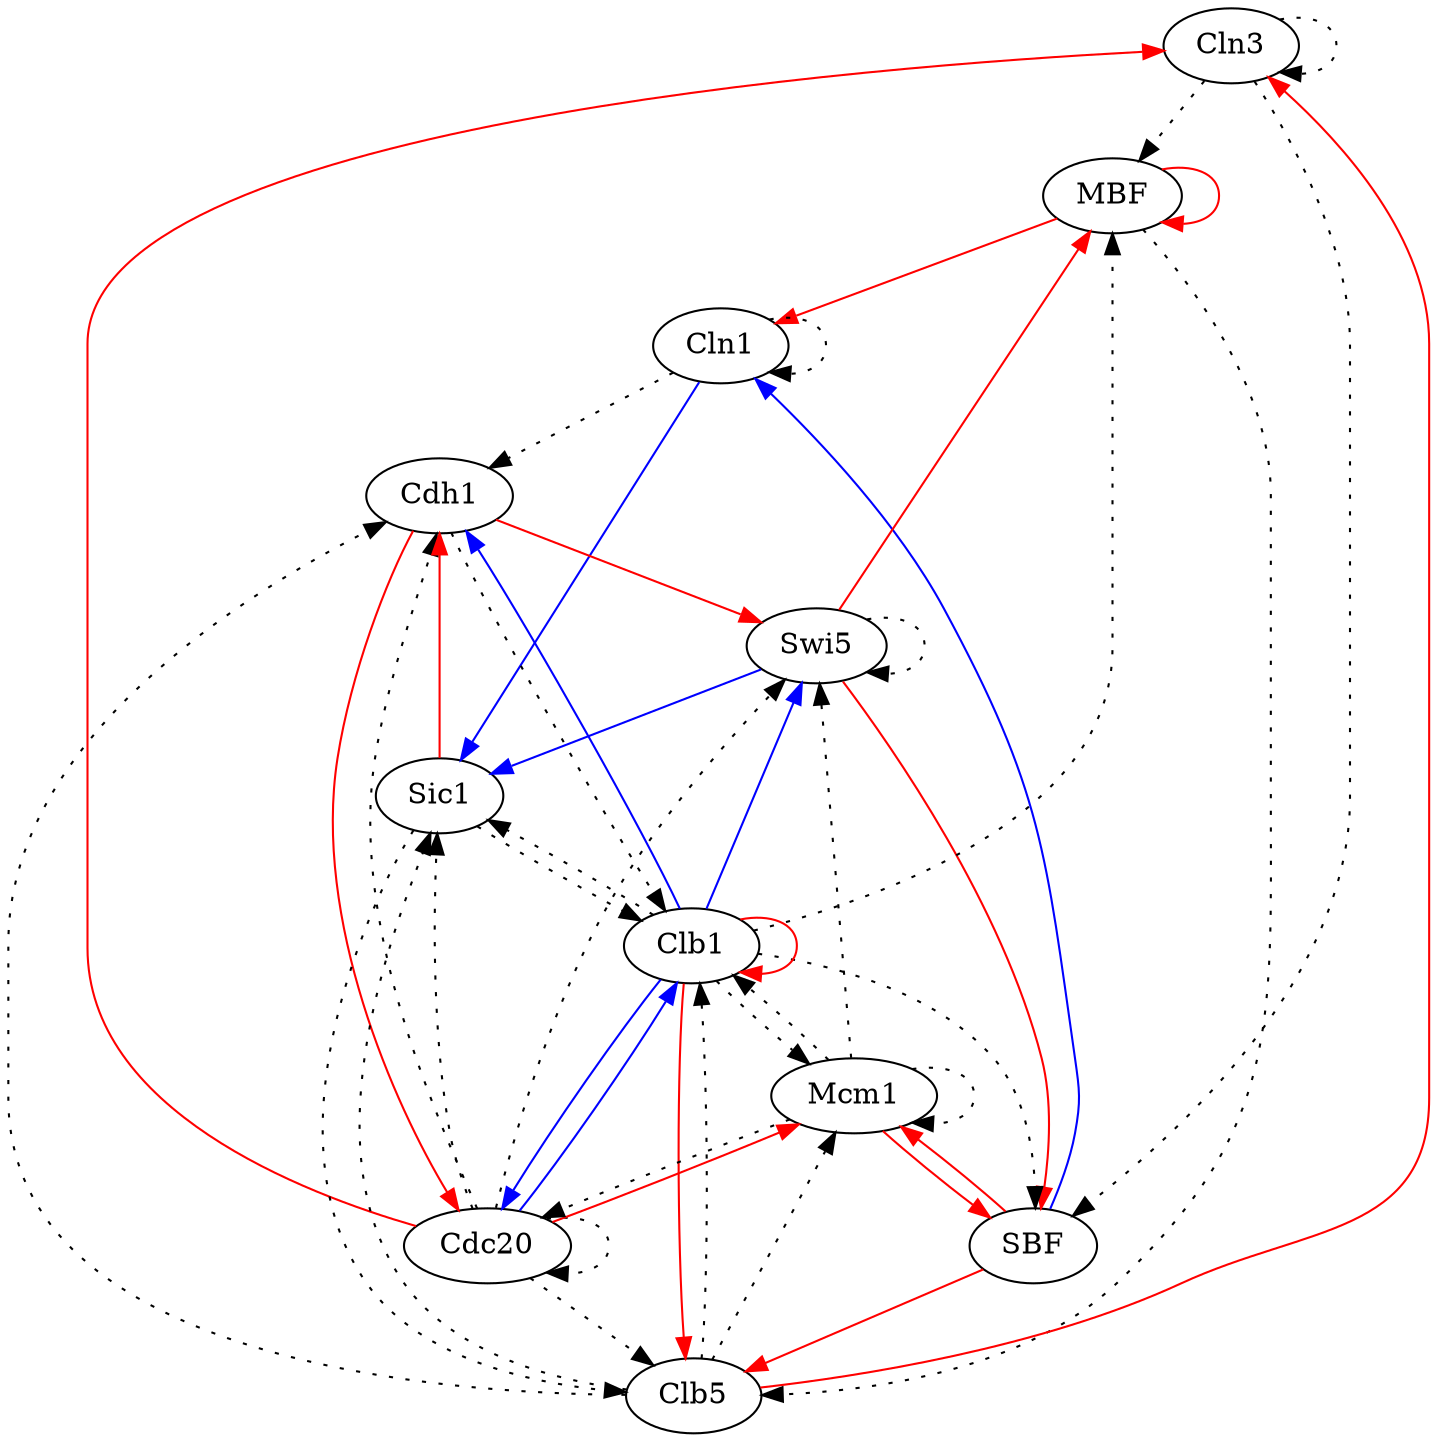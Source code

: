 // Grafos-Spellman11
digraph {
	YAL040C [label=Cln3]
	YDL056W [label=MBF]
	YER111C [label=SBF]
	YMR199W [label=Cln1]
	YGL003C [label=Cdh1]
	YDR146C [label=Swi5]
	YGL116W [label=Cdc20]
	YPR120C [label=Clb5]
	YLR079W [label=Sic1]
	YGR108W [label=Clb1]
	YMR043W [label=Mcm1]
	YAL040C -> YAL040C [style=dotted]
	YAL040C -> YDL056W [style=dotted]
	YAL040C -> YER111C [style=dotted]
	YDL056W -> YDL056W [color=red]
	YDL056W -> YMR199W [color=red]
	YDL056W -> YPR120C [style=dotted]
	YER111C -> YMR199W [color=blue]
	YER111C -> YPR120C [color=red]
	YER111C -> YMR043W [color=red]
	YMR199W -> YMR199W [style=dotted]
	YMR199W -> YGL003C [style=dotted]
	YMR199W -> YLR079W [color=blue]
	YGL003C -> YDR146C [color=red]
	YGL003C -> YGL116W [color=red]
	YGL003C -> YGR108W [style=dotted]
	YDR146C -> YDL056W [color=red]
	YDR146C -> YER111C [color=red]
	YDR146C -> YDR146C [style=dotted]
	YDR146C -> YLR079W [color=blue]
	YGL116W -> YAL040C [color=red]
	YGL116W -> YGL003C [style=dotted]
	YGL116W -> YDR146C [style=dotted]
	YGL116W -> YGL116W [style=dotted]
	YGL116W -> YPR120C [style=dotted]
	YGL116W -> YLR079W [style=dotted]
	YGL116W -> YGR108W [color=blue]
	YGL116W -> YMR043W [color=red]
	YPR120C -> YAL040C [color=red]
	YPR120C -> YGL003C [style=dotted]
	YPR120C -> YLR079W [style=dotted]
	YPR120C -> YGR108W [style=dotted]
	YPR120C -> YMR043W [style=dotted]
	YLR079W -> YGL003C [color=red]
	YLR079W -> YPR120C [style=dotted]
	YLR079W -> YGR108W [style=dotted]
	YGR108W -> YDL056W [style=dotted]
	YGR108W -> YER111C [style=dotted]
	YGR108W -> YGL003C [color=blue]
	YGR108W -> YDR146C [color=blue]
	YGR108W -> YGL116W [color=blue]
	YGR108W -> YPR120C [color=red]
	YGR108W -> YLR079W [style=dotted]
	YGR108W -> YGR108W [color=red]
	YGR108W -> YMR043W [style=dotted]
	YMR043W -> YER111C [color=red]
	YMR043W -> YDR146C [style=dotted]
	YMR043W -> YGL116W [style=dotted]
	YMR043W -> YGR108W [style=dotted]
	YMR043W -> YMR043W [style=dotted]
}
